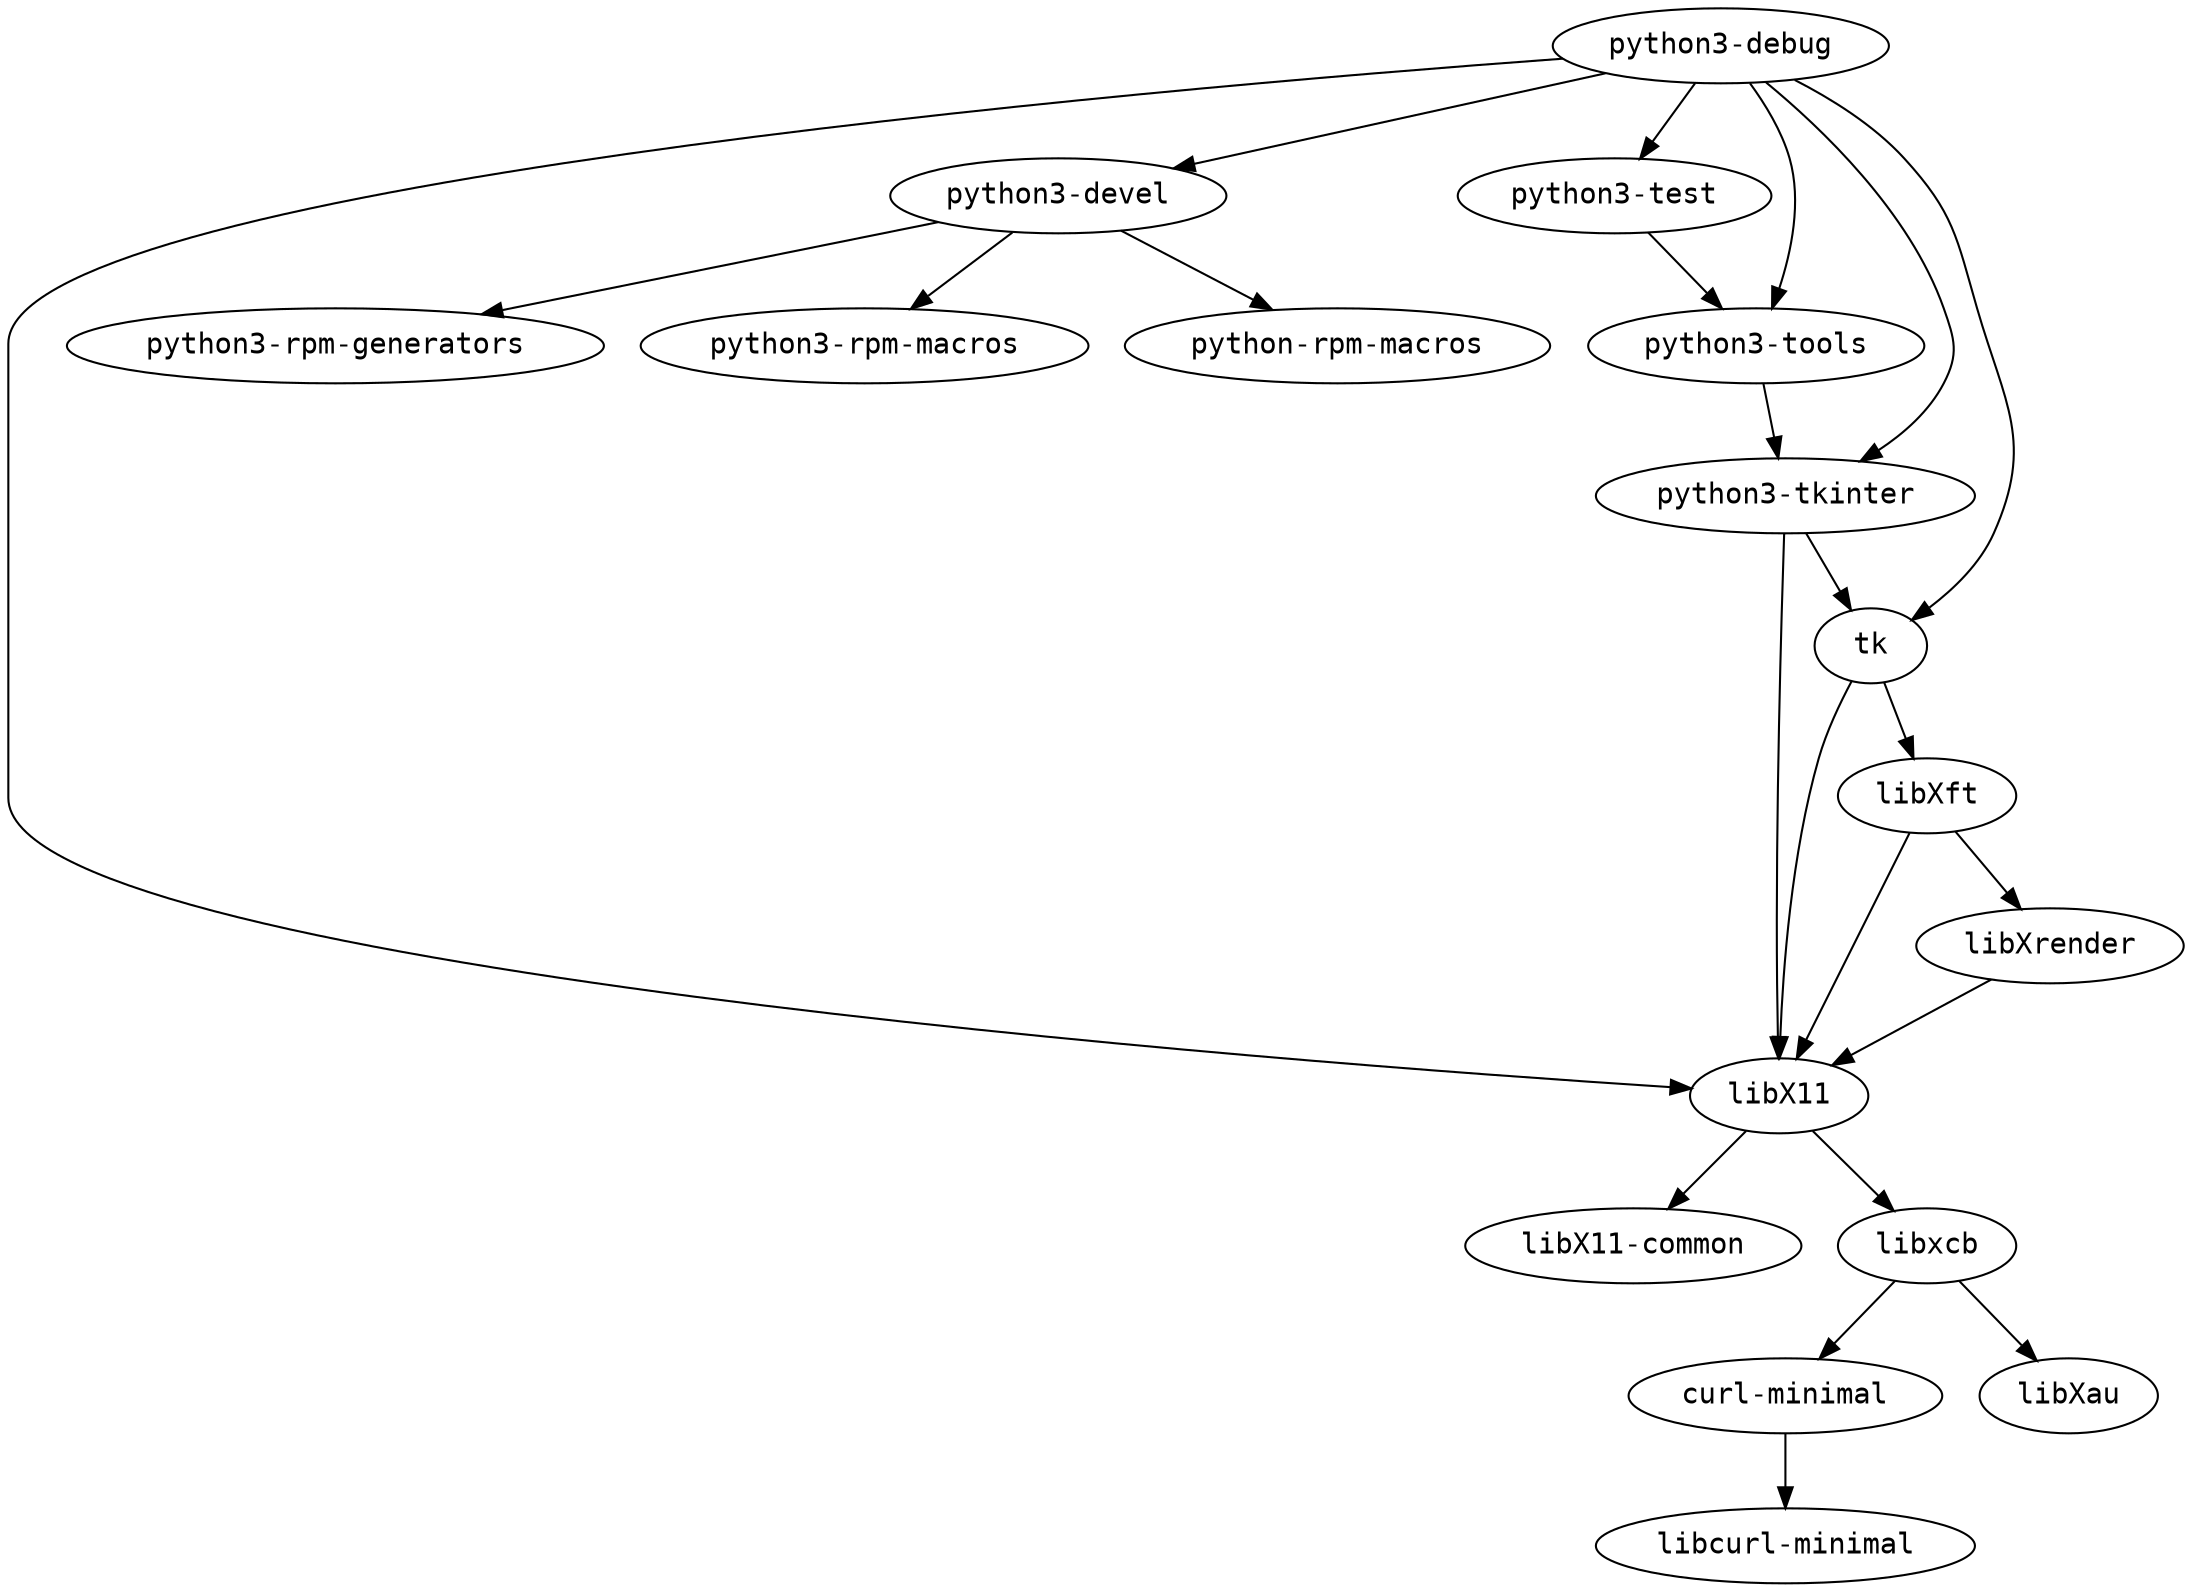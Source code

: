 strict digraph G {
node [fontname=monospace];
  "curl-minimal" -> "libcurl-minimal";
  "libX11" -> "libX11-common";
  "libX11" -> "libxcb";
  "libxcb" -> "curl-minimal";
  "libxcb" -> "libXau";
  "libXft" -> "libX11";
  "libXft" -> "libXrender";
  "libXrender" -> "libX11";
  "python3-debug" -> "libX11";
  "python3-debug" -> "python3-devel";
  "python3-debug" -> "python3-test";
  "python3-debug" -> "python3-tkinter";
  "python3-debug" -> "python3-tools";
  "python3-debug" -> "tk";
  "python3-devel" -> "python3-rpm-generators";
  "python3-devel" -> "python3-rpm-macros";
  "python3-devel" -> "python-rpm-macros";
  "python3-test" -> "python3-tools";
  "python3-tkinter" -> "libX11";
  "python3-tkinter" -> "tk";
  "python3-tools" -> "python3-tkinter";
  "tk" -> "libX11";
  "tk" -> "libXft";
}
